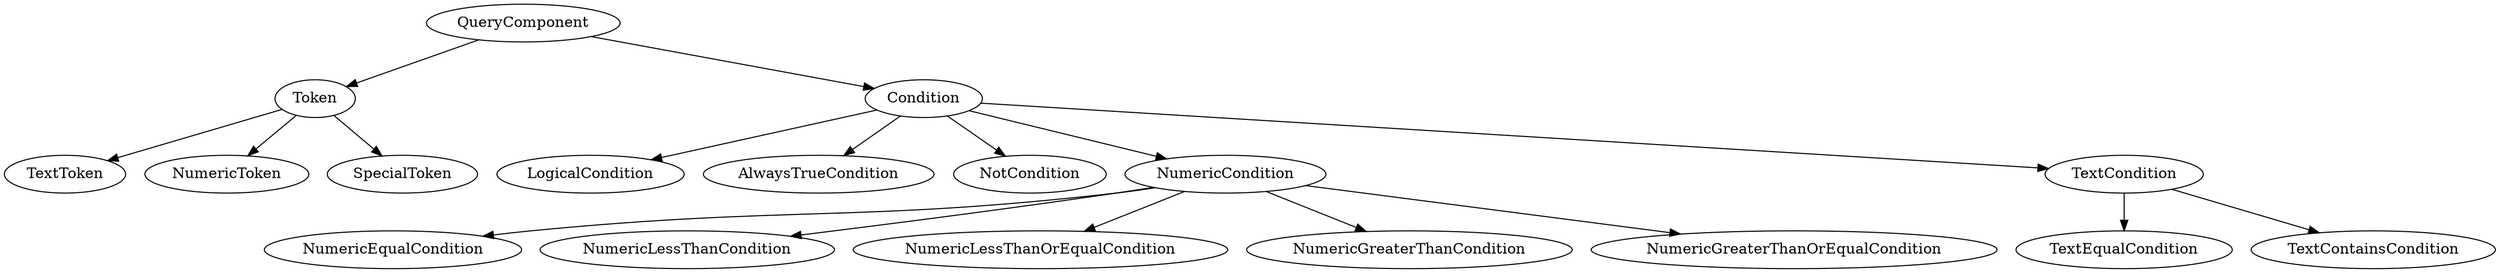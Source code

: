 digraph QueryComponents {
    QC [label="QueryComponent"];
    T [label="Token"];
    TT [label="TextToken"];
    NT [label="NumericToken"];
    ST [label="SpecialToken"];
    C [label="Condition"];
    LC [label="LogicalCondition"];
    ATC [label="AlwaysTrueCondition"];
    NotC [label="NotCondition"];
    NC [label="NumericCondition"];
    TC [label="TextCondition"];

    TEC [label="TextEqualCondition"];
    TCC [label="TextContainsCondition"];
    NEC [label="NumericEqualCondition"];
    NLTC [label="NumericLessThanCondition"];
    NLTEC [label="NumericLessThanOrEqualCondition"];
    NGTC [label="NumericGreaterThanCondition"];
    NGTEC [label="NumericGreaterThanOrEqualCondition"];

    // Tokens
    QC -> T;
    T -> TT;
    T -> ST;
    T -> NT;

    // Conditions
    QC -> C;
    C -> TC;
    C -> NC;
    C -> LC;
    C -> ATC;
    C -> NotC;

    // Text Conditions
    TC -> TEC;
    TC -> TCC;

    // Numeric Conditions
    NC -> NEC;
    NC -> NLTC;
    NC -> NLTEC;
    NC -> NGTC;
    NC -> NGTEC;

}
